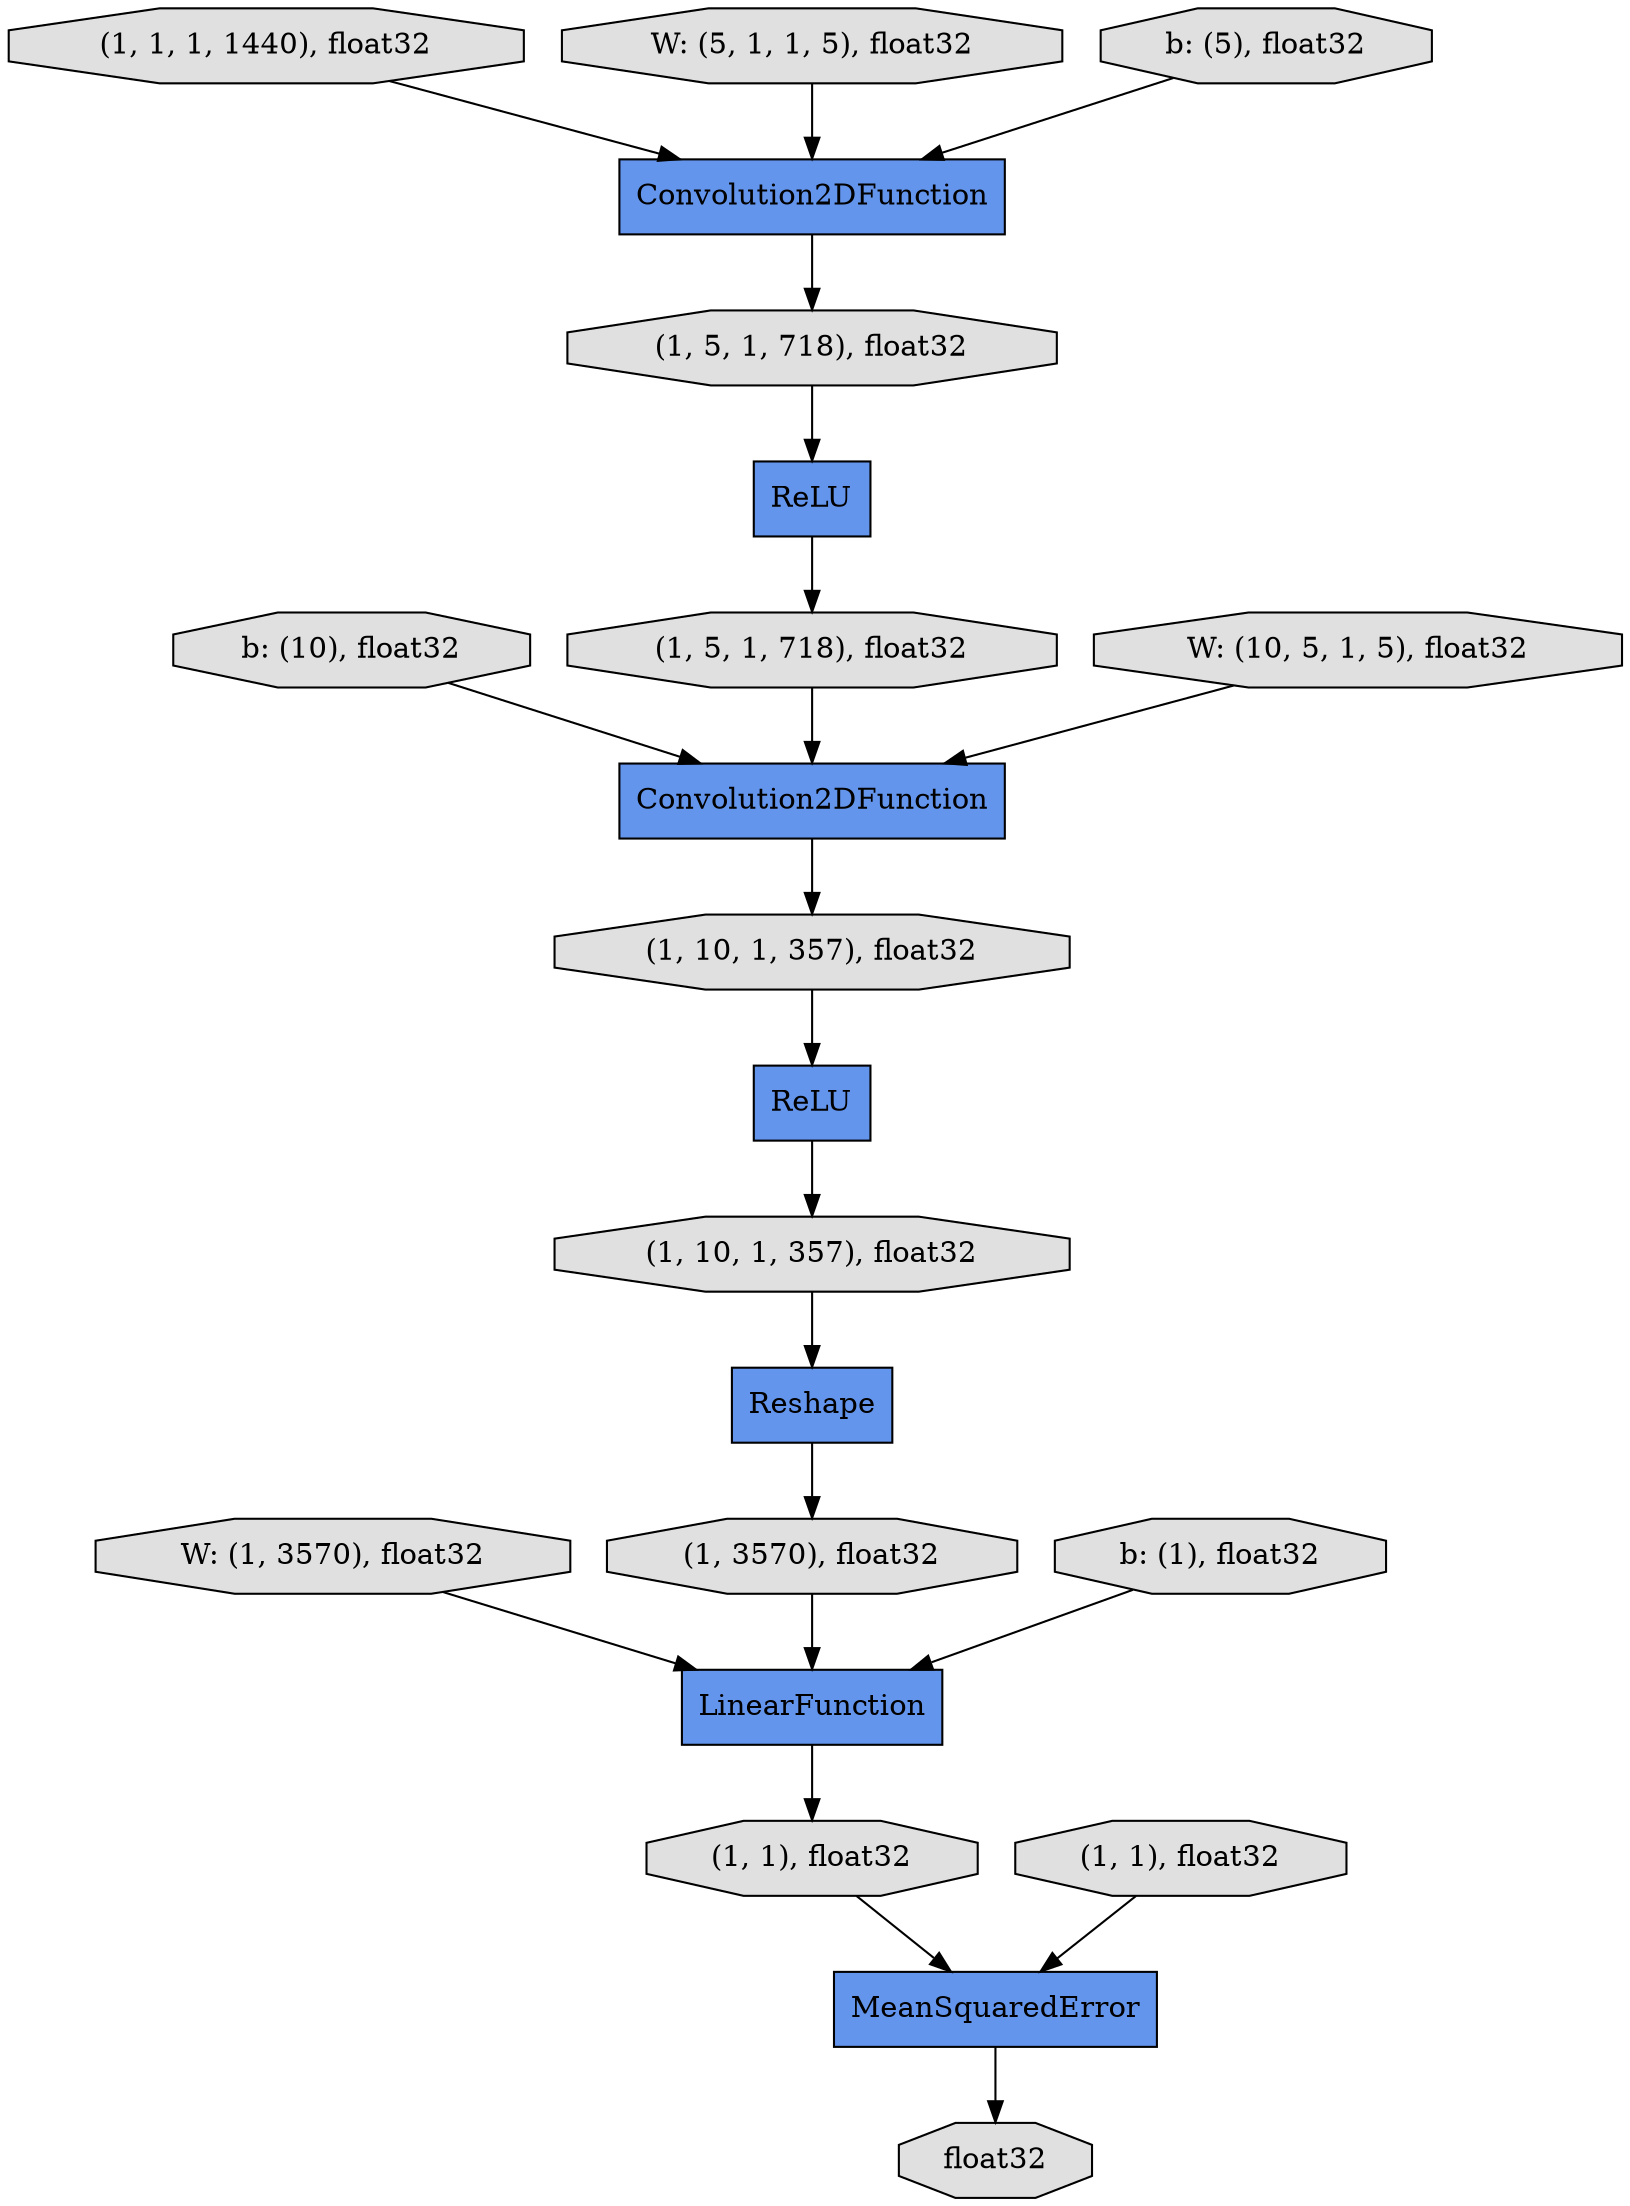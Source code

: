 digraph graphname{rankdir=TB;140699581597736 [shape="octagon",label="W: (1, 3570), float32",fillcolor="#E0E0E0",style="filled"];140700202422456 [shape="octagon",label="(1, 1, 1, 1440), float32",fillcolor="#E0E0E0",style="filled"];140700202422512 [shape="record",label="ReLU",fillcolor="#6495ED",style="filled"];140700202422568 [shape="record",label="Convolution2DFunction",fillcolor="#6495ED",style="filled"];140699581598128 [shape="octagon",label="b: (10), float32",fillcolor="#E0E0E0",style="filled"];140700786598688 [shape="octagon",label="(1, 10, 1, 357), float32",fillcolor="#E0E0E0",style="filled"];140700787446560 [shape="record",label="ReLU",fillcolor="#6495ED",style="filled"];140700202382224 [shape="octagon",label="(1, 10, 1, 357), float32",fillcolor="#E0E0E0",style="filled"];140700213343232 [shape="record",label="Convolution2DFunction",fillcolor="#6495ED",style="filled"];140699581598744 [shape="octagon",label="W: (5, 1, 1, 5), float32",fillcolor="#E0E0E0",style="filled"];140699581678928 [shape="octagon",label="(1, 3570), float32",fillcolor="#E0E0E0",style="filled"];140699581678984 [shape="record",label="LinearFunction",fillcolor="#6495ED",style="filled"];140699581597064 [shape="octagon",label="b: (1), float32",fillcolor="#E0E0E0",style="filled"];140700202384800 [shape="record",label="Reshape",fillcolor="#6495ED",style="filled"];140700202384856 [shape="octagon",label="(1, 5, 1, 718), float32",fillcolor="#E0E0E0",style="filled"];140700786572816 [shape="octagon",label="(1, 5, 1, 718), float32",fillcolor="#E0E0E0",style="filled"];140699581599248 [shape="octagon",label="b: (5), float32",fillcolor="#E0E0E0",style="filled"];140698506415800 [shape="octagon",label="(1, 1), float32",fillcolor="#E0E0E0",style="filled"];140698506415856 [shape="octagon",label="(1, 1), float32",fillcolor="#E0E0E0",style="filled"];140700202385136 [shape="record",label="MeanSquaredError",fillcolor="#6495ED",style="filled"];140699581599528 [shape="octagon",label="W: (10, 5, 1, 5), float32",fillcolor="#E0E0E0",style="filled"];140698506416024 [shape="octagon",label="float32",fillcolor="#E0E0E0",style="filled"];140699581598128 -> 140700213343232;140699581599528 -> 140700213343232;140700202384800 -> 140699581678928;140700202422456 -> 140700202422568;140699581597736 -> 140699581678984;140700202385136 -> 140698506416024;140700202382224 -> 140700787446560;140700213343232 -> 140700202382224;140700202422568 -> 140700786572816;140700202384856 -> 140700213343232;140700786598688 -> 140700202384800;140700786572816 -> 140700202422512;140699581598744 -> 140700202422568;140699581599248 -> 140700202422568;140699581597064 -> 140699581678984;140700202422512 -> 140700202384856;140700787446560 -> 140700786598688;140698506415800 -> 140700202385136;140699581678984 -> 140698506415800;140698506415856 -> 140700202385136;140699581678928 -> 140699581678984;}